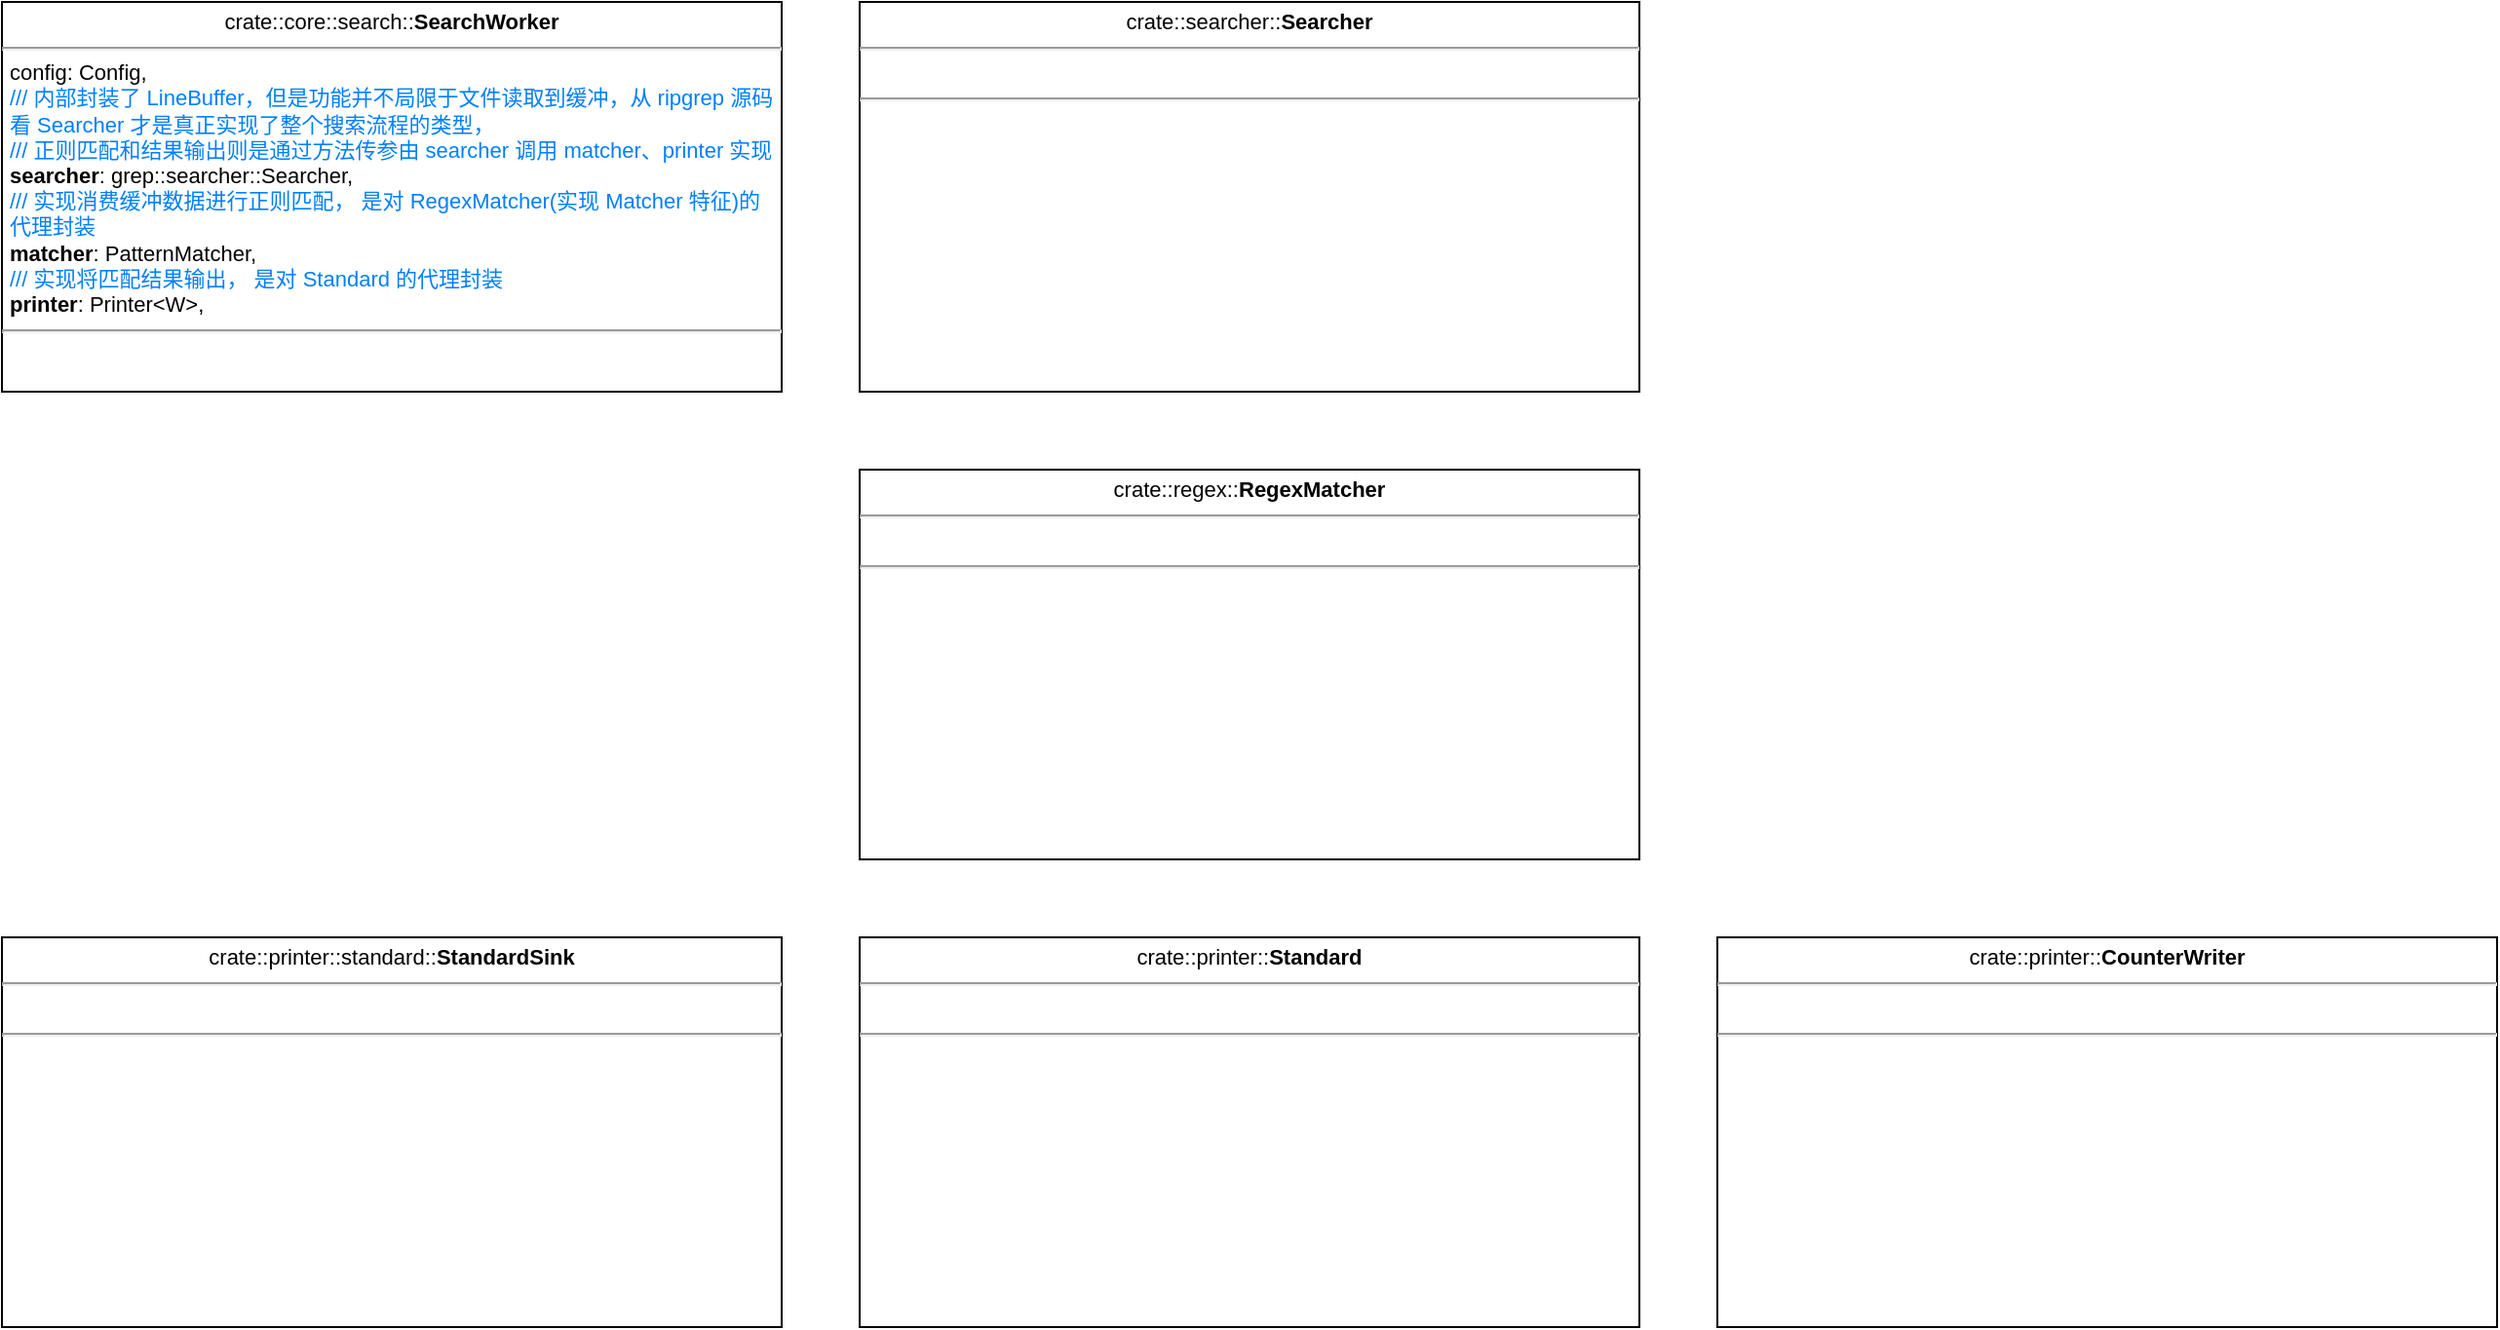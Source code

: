 <mxfile version="21.6.5" type="device">
  <diagram name="第 1 页" id="Tmb1fknXEPtLahac2wAg">
    <mxGraphModel dx="1434" dy="842" grid="1" gridSize="10" guides="1" tooltips="1" connect="1" arrows="1" fold="1" page="1" pageScale="1" pageWidth="827" pageHeight="1169" math="0" shadow="0">
      <root>
        <mxCell id="0" />
        <mxCell id="1" parent="0" />
        <mxCell id="LxRdIqlKAYbhgDVUCEkD-1" value="&lt;p style=&quot;margin: 4px 0px 0px; text-align: center; font-size: 11px;&quot;&gt;crate::core::search::&lt;b style=&quot;font-size: 11px;&quot;&gt;SearchWorker&lt;/b&gt;&lt;br style=&quot;font-size: 11px;&quot;&gt;&lt;/p&gt;&lt;hr style=&quot;font-size: 11px;&quot;&gt;&lt;p style=&quot;margin: 0px 0px 0px 4px; font-size: 11px;&quot;&gt;config: Config,&lt;/p&gt;&lt;p style=&quot;margin: 0px 0px 0px 4px; font-size: 11px;&quot;&gt;&lt;font color=&quot;#007fff&quot;&gt;/// 内部封装了 LineBuffer，但是功能并不局限于文件读取到缓冲，从 ripgrep 源码看 Searcher 才是真正实现了整个搜索流程的类型，&lt;/font&gt;&lt;/p&gt;&lt;p style=&quot;margin: 0px 0px 0px 4px; font-size: 11px;&quot;&gt;&lt;font color=&quot;#007fff&quot;&gt;/// 正则匹配和结果输出则是通过方法传参由 searcher 调用 matcher、printer 实现&lt;/font&gt;&lt;/p&gt;&lt;p style=&quot;margin: 0px 0px 0px 4px; font-size: 11px;&quot;&gt;&lt;b&gt;searcher&lt;/b&gt;: grep::searcher::Searcher,&lt;/p&gt;&lt;p style=&quot;margin: 0px 0px 0px 4px; font-size: 11px;&quot;&gt;&lt;font color=&quot;#007fff&quot;&gt;/// 实现消费缓冲数据进行正则匹配， 是对 RegexMatcher(实现 Matcher 特征)的代理封装&lt;/font&gt;&lt;/p&gt;&lt;p style=&quot;margin: 0px 0px 0px 4px; font-size: 11px;&quot;&gt;&lt;b&gt;matcher&lt;/b&gt;: PatternMatcher,&lt;/p&gt;&lt;p style=&quot;margin: 0px 0px 0px 4px; font-size: 11px;&quot;&gt;&lt;font color=&quot;#007fff&quot;&gt;/// 实现将匹配结果输出， 是对 Standard 的代理封装&lt;/font&gt;&lt;/p&gt;&lt;p style=&quot;margin: 0px 0px 0px 4px; font-size: 11px;&quot;&gt;&lt;b&gt;printer&lt;/b&gt;: Printer&amp;lt;W&amp;gt;,&lt;/p&gt;&lt;hr style=&quot;font-size: 11px;&quot;&gt;&lt;p style=&quot;margin: 0px 0px 0px 4px; font-size: 11px;&quot;&gt;&lt;br&gt;&lt;/p&gt;" style="verticalAlign=top;align=left;overflow=fill;fontSize=11;fontFamily=Helvetica;html=1;whiteSpace=wrap;" parent="1" vertex="1">
          <mxGeometry x="40" y="40" width="400" height="200" as="geometry" />
        </mxCell>
        <mxCell id="LxRdIqlKAYbhgDVUCEkD-2" value="&lt;p style=&quot;margin: 4px 0px 0px; text-align: center; font-size: 11px;&quot;&gt;crate::searcher::&lt;b&gt;Searcher&lt;/b&gt;&lt;br style=&quot;font-size: 11px;&quot;&gt;&lt;/p&gt;&lt;hr style=&quot;font-size: 11px;&quot;&gt;&lt;p style=&quot;margin: 0px 0px 0px 4px; font-size: 11px;&quot;&gt;&lt;br&gt;&lt;/p&gt;&lt;hr style=&quot;font-size: 11px;&quot;&gt;&lt;p style=&quot;margin: 0px 0px 0px 4px; font-size: 11px;&quot;&gt;&lt;br&gt;&lt;/p&gt;" style="verticalAlign=top;align=left;overflow=fill;fontSize=11;fontFamily=Helvetica;html=1;whiteSpace=wrap;" parent="1" vertex="1">
          <mxGeometry x="480" y="40" width="400" height="200" as="geometry" />
        </mxCell>
        <mxCell id="LxRdIqlKAYbhgDVUCEkD-3" value="&lt;p style=&quot;margin: 4px 0px 0px; text-align: center; font-size: 11px;&quot;&gt;crate::regex::&lt;b&gt;RegexMatcher&lt;/b&gt;&lt;/p&gt;&lt;hr style=&quot;font-size: 11px;&quot;&gt;&lt;p style=&quot;margin: 0px 0px 0px 4px; font-size: 11px;&quot;&gt;&lt;br&gt;&lt;/p&gt;&lt;hr style=&quot;font-size: 11px;&quot;&gt;&lt;p style=&quot;margin: 0px 0px 0px 4px; font-size: 11px;&quot;&gt;&lt;br&gt;&lt;/p&gt;" style="verticalAlign=top;align=left;overflow=fill;fontSize=11;fontFamily=Helvetica;html=1;whiteSpace=wrap;" parent="1" vertex="1">
          <mxGeometry x="480" y="280" width="400" height="200" as="geometry" />
        </mxCell>
        <mxCell id="LxRdIqlKAYbhgDVUCEkD-4" value="&lt;p style=&quot;margin: 4px 0px 0px; text-align: center;&quot;&gt;crate::printer::&lt;b&gt;Standard&lt;/b&gt;&lt;/p&gt;&lt;hr style=&quot;font-size: 11px;&quot;&gt;&lt;p style=&quot;margin: 0px 0px 0px 4px; font-size: 11px;&quot;&gt;&lt;br&gt;&lt;/p&gt;&lt;hr style=&quot;font-size: 11px;&quot;&gt;&lt;p style=&quot;margin: 0px 0px 0px 4px; font-size: 11px;&quot;&gt;&lt;br&gt;&lt;/p&gt;" style="verticalAlign=top;align=left;overflow=fill;fontSize=11;fontFamily=Helvetica;html=1;whiteSpace=wrap;" parent="1" vertex="1">
          <mxGeometry x="480" y="520" width="400" height="200" as="geometry" />
        </mxCell>
        <mxCell id="LxRdIqlKAYbhgDVUCEkD-5" value="&lt;p style=&quot;margin: 4px 0px 0px; text-align: center;&quot;&gt;crate::printer::&lt;b&gt;CounterWriter&lt;/b&gt;&lt;/p&gt;&lt;hr style=&quot;font-size: 11px;&quot;&gt;&lt;p style=&quot;margin: 0px 0px 0px 4px; font-size: 11px;&quot;&gt;&lt;br&gt;&lt;/p&gt;&lt;hr style=&quot;font-size: 11px;&quot;&gt;&lt;p style=&quot;margin: 0px 0px 0px 4px; font-size: 11px;&quot;&gt;&lt;br&gt;&lt;/p&gt;" style="verticalAlign=top;align=left;overflow=fill;fontSize=11;fontFamily=Helvetica;html=1;whiteSpace=wrap;" parent="1" vertex="1">
          <mxGeometry x="920" y="520" width="400" height="200" as="geometry" />
        </mxCell>
        <mxCell id="LxRdIqlKAYbhgDVUCEkD-6" value="&lt;p style=&quot;margin: 4px 0px 0px; text-align: center;&quot;&gt;crate::printer::standard::&lt;b style=&quot;background-color: initial;&quot;&gt;StandardSink&lt;/b&gt;&lt;/p&gt;&lt;hr style=&quot;font-size: 11px;&quot;&gt;&lt;p style=&quot;margin: 0px 0px 0px 4px; font-size: 11px;&quot;&gt;&lt;br&gt;&lt;/p&gt;&lt;hr style=&quot;font-size: 11px;&quot;&gt;&lt;p style=&quot;margin: 0px 0px 0px 4px; font-size: 11px;&quot;&gt;&lt;br&gt;&lt;/p&gt;" style="verticalAlign=top;align=left;overflow=fill;fontSize=11;fontFamily=Helvetica;html=1;whiteSpace=wrap;" parent="1" vertex="1">
          <mxGeometry x="40" y="520" width="400" height="200" as="geometry" />
        </mxCell>
      </root>
    </mxGraphModel>
  </diagram>
</mxfile>
